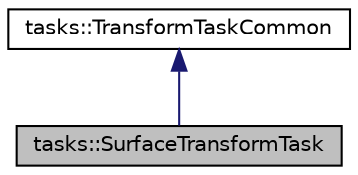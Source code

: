 digraph "tasks::SurfaceTransformTask"
{
  edge [fontname="Helvetica",fontsize="10",labelfontname="Helvetica",labelfontsize="10"];
  node [fontname="Helvetica",fontsize="10",shape=record];
  Node2 [label="tasks::SurfaceTransformTask",height=0.2,width=0.4,color="black", fillcolor="grey75", style="filled", fontcolor="black"];
  Node3 -> Node2 [dir="back",color="midnightblue",fontsize="10",style="solid",fontname="Helvetica"];
  Node3 [label="tasks::TransformTaskCommon",height=0.2,width=0.4,color="black", fillcolor="white", style="filled",URL="$classtasks_1_1TransformTaskCommon.html"];
}
